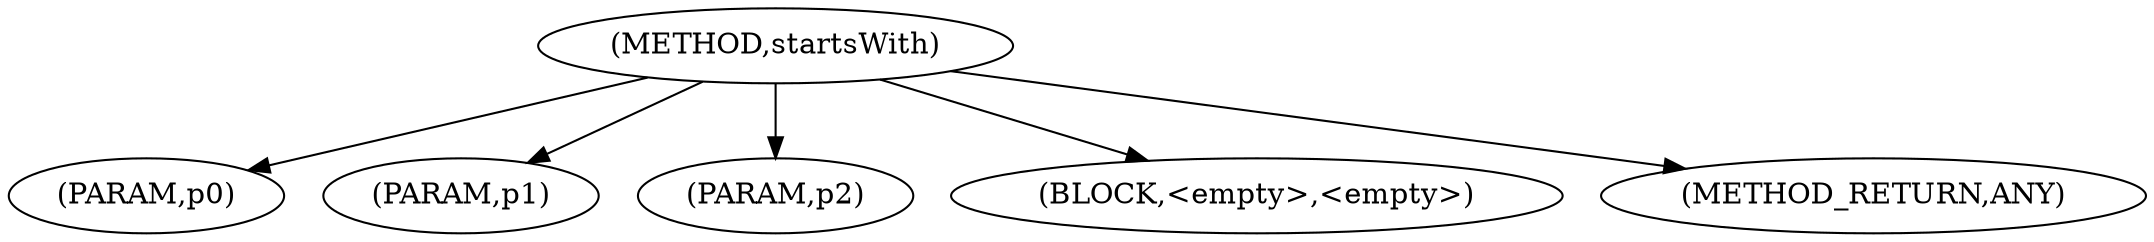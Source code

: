 digraph "startsWith" {  
"1808" [label = <(METHOD,startsWith)> ]
"1809" [label = <(PARAM,p0)> ]
"1810" [label = <(PARAM,p1)> ]
"1811" [label = <(PARAM,p2)> ]
"1812" [label = <(BLOCK,&lt;empty&gt;,&lt;empty&gt;)> ]
"1813" [label = <(METHOD_RETURN,ANY)> ]
  "1808" -> "1809" 
  "1808" -> "1810" 
  "1808" -> "1812" 
  "1808" -> "1811" 
  "1808" -> "1813" 
}
